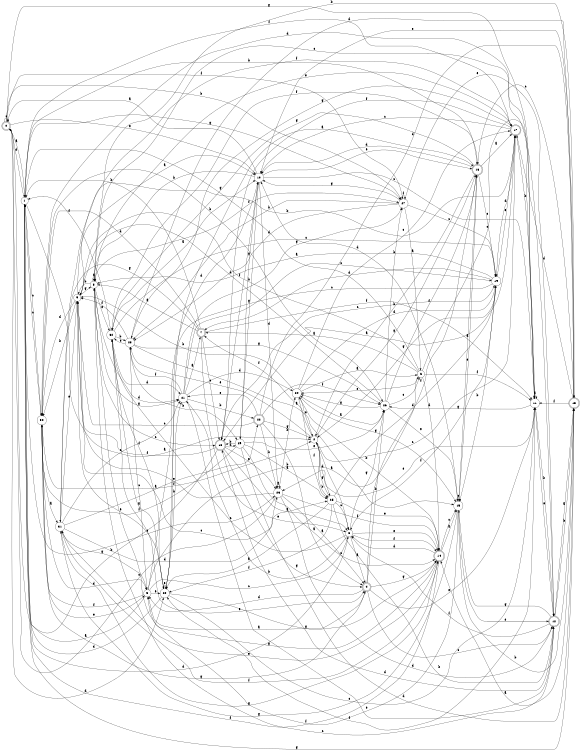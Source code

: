 digraph n27_1 {
__start0 [label="" shape="none"];

rankdir=LR;
size="8,5";

s0 [style="rounded,filled", color="black", fillcolor="white" shape="doublecircle", label="0"];
s1 [style="filled", color="black", fillcolor="white" shape="circle", label="1"];
s2 [style="filled", color="black", fillcolor="white" shape="circle", label="2"];
s3 [style="filled", color="black", fillcolor="white" shape="circle", label="3"];
s4 [style="rounded,filled", color="black", fillcolor="white" shape="doublecircle", label="4"];
s5 [style="filled", color="black", fillcolor="white" shape="circle", label="5"];
s6 [style="filled", color="black", fillcolor="white" shape="circle", label="6"];
s7 [style="rounded,filled", color="black", fillcolor="white" shape="doublecircle", label="7"];
s8 [style="filled", color="black", fillcolor="white" shape="circle", label="8"];
s9 [style="filled", color="black", fillcolor="white" shape="circle", label="9"];
s10 [style="filled", color="black", fillcolor="white" shape="circle", label="10"];
s11 [style="filled", color="black", fillcolor="white" shape="circle", label="11"];
s12 [style="rounded,filled", color="black", fillcolor="white" shape="doublecircle", label="12"];
s13 [style="rounded,filled", color="black", fillcolor="white" shape="doublecircle", label="13"];
s14 [style="rounded,filled", color="black", fillcolor="white" shape="doublecircle", label="14"];
s15 [style="filled", color="black", fillcolor="white" shape="circle", label="15"];
s16 [style="rounded,filled", color="black", fillcolor="white" shape="doublecircle", label="16"];
s17 [style="rounded,filled", color="black", fillcolor="white" shape="doublecircle", label="17"];
s18 [style="rounded,filled", color="black", fillcolor="white" shape="doublecircle", label="18"];
s19 [style="filled", color="black", fillcolor="white" shape="circle", label="19"];
s20 [style="filled", color="black", fillcolor="white" shape="circle", label="20"];
s21 [style="filled", color="black", fillcolor="white" shape="circle", label="21"];
s22 [style="rounded,filled", color="black", fillcolor="white" shape="doublecircle", label="22"];
s23 [style="filled", color="black", fillcolor="white" shape="circle", label="23"];
s24 [style="filled", color="black", fillcolor="white" shape="circle", label="24"];
s25 [style="filled", color="black", fillcolor="white" shape="circle", label="25"];
s26 [style="filled", color="black", fillcolor="white" shape="circle", label="26"];
s27 [style="filled", color="black", fillcolor="white" shape="circle", label="27"];
s28 [style="filled", color="black", fillcolor="white" shape="circle", label="28"];
s29 [style="filled", color="black", fillcolor="white" shape="circle", label="29"];
s30 [style="filled", color="black", fillcolor="white" shape="circle", label="30"];
s31 [style="filled", color="black", fillcolor="white" shape="circle", label="31"];
s32 [style="filled", color="black", fillcolor="white" shape="circle", label="32"];
s0 -> s1 [label="a"];
s0 -> s27 [label="b"];
s0 -> s0 [label="c"];
s0 -> s20 [label="d"];
s0 -> s10 [label="e"];
s0 -> s27 [label="f"];
s0 -> s11 [label="g"];
s1 -> s2 [label="a"];
s1 -> s16 [label="b"];
s1 -> s30 [label="c"];
s1 -> s0 [label="d"];
s1 -> s23 [label="e"];
s1 -> s17 [label="f"];
s1 -> s27 [label="g"];
s2 -> s3 [label="a"];
s2 -> s25 [label="b"];
s2 -> s17 [label="c"];
s2 -> s25 [label="d"];
s2 -> s28 [label="e"];
s2 -> s7 [label="f"];
s2 -> s16 [label="g"];
s3 -> s4 [label="a"];
s3 -> s21 [label="b"];
s3 -> s32 [label="c"];
s3 -> s1 [label="d"];
s3 -> s14 [label="e"];
s3 -> s14 [label="f"];
s3 -> s26 [label="g"];
s4 -> s5 [label="a"];
s4 -> s26 [label="b"];
s4 -> s12 [label="c"];
s4 -> s5 [label="d"];
s4 -> s11 [label="e"];
s4 -> s16 [label="f"];
s4 -> s14 [label="g"];
s5 -> s1 [label="a"];
s5 -> s6 [label="b"];
s5 -> s3 [label="c"];
s5 -> s10 [label="d"];
s5 -> s20 [label="e"];
s5 -> s30 [label="f"];
s5 -> s31 [label="g"];
s6 -> s7 [label="a"];
s6 -> s9 [label="b"];
s6 -> s12 [label="c"];
s6 -> s14 [label="d"];
s6 -> s24 [label="e"];
s6 -> s11 [label="f"];
s6 -> s1 [label="g"];
s7 -> s8 [label="a"];
s7 -> s1 [label="b"];
s7 -> s18 [label="c"];
s7 -> s30 [label="d"];
s7 -> s3 [label="e"];
s7 -> s11 [label="f"];
s7 -> s31 [label="g"];
s8 -> s8 [label="a"];
s8 -> s9 [label="b"];
s8 -> s18 [label="c"];
s8 -> s21 [label="d"];
s8 -> s32 [label="e"];
s8 -> s27 [label="f"];
s8 -> s21 [label="g"];
s9 -> s10 [label="a"];
s9 -> s30 [label="b"];
s9 -> s25 [label="c"];
s9 -> s30 [label="d"];
s9 -> s20 [label="e"];
s9 -> s17 [label="f"];
s9 -> s8 [label="g"];
s10 -> s0 [label="a"];
s10 -> s8 [label="b"];
s10 -> s11 [label="c"];
s10 -> s23 [label="d"];
s10 -> s16 [label="e"];
s10 -> s18 [label="f"];
s10 -> s29 [label="g"];
s11 -> s11 [label="a"];
s11 -> s12 [label="b"];
s11 -> s8 [label="c"];
s11 -> s30 [label="d"];
s11 -> s23 [label="e"];
s11 -> s20 [label="f"];
s11 -> s26 [label="g"];
s12 -> s13 [label="a"];
s12 -> s13 [label="b"];
s12 -> s8 [label="c"];
s12 -> s18 [label="d"];
s12 -> s11 [label="e"];
s12 -> s3 [label="f"];
s12 -> s15 [label="g"];
s13 -> s14 [label="a"];
s13 -> s8 [label="b"];
s13 -> s16 [label="c"];
s13 -> s17 [label="d"];
s13 -> s10 [label="e"];
s13 -> s11 [label="f"];
s13 -> s1 [label="g"];
s14 -> s15 [label="a"];
s14 -> s24 [label="b"];
s14 -> s15 [label="c"];
s14 -> s3 [label="d"];
s14 -> s31 [label="e"];
s14 -> s1 [label="f"];
s14 -> s8 [label="g"];
s15 -> s16 [label="a"];
s15 -> s13 [label="b"];
s15 -> s15 [label="c"];
s15 -> s10 [label="d"];
s15 -> s12 [label="e"];
s15 -> s5 [label="f"];
s15 -> s31 [label="g"];
s16 -> s17 [label="a"];
s16 -> s2 [label="b"];
s16 -> s19 [label="c"];
s16 -> s10 [label="d"];
s16 -> s15 [label="e"];
s16 -> s32 [label="f"];
s16 -> s32 [label="g"];
s17 -> s18 [label="a"];
s17 -> s11 [label="b"];
s17 -> s10 [label="c"];
s17 -> s19 [label="d"];
s17 -> s8 [label="e"];
s17 -> s18 [label="f"];
s17 -> s28 [label="g"];
s18 -> s3 [label="a"];
s18 -> s0 [label="b"];
s18 -> s19 [label="c"];
s18 -> s29 [label="d"];
s18 -> s23 [label="e"];
s18 -> s9 [label="f"];
s18 -> s4 [label="g"];
s19 -> s8 [label="a"];
s19 -> s15 [label="b"];
s19 -> s20 [label="c"];
s19 -> s7 [label="d"];
s19 -> s17 [label="e"];
s19 -> s3 [label="f"];
s19 -> s2 [label="g"];
s20 -> s16 [label="a"];
s20 -> s21 [label="b"];
s20 -> s11 [label="c"];
s20 -> s1 [label="d"];
s20 -> s20 [label="e"];
s20 -> s32 [label="f"];
s20 -> s14 [label="g"];
s21 -> s7 [label="a"];
s21 -> s22 [label="b"];
s21 -> s19 [label="c"];
s21 -> s24 [label="d"];
s21 -> s12 [label="e"];
s21 -> s28 [label="f"];
s21 -> s27 [label="g"];
s22 -> s4 [label="a"];
s22 -> s23 [label="b"];
s22 -> s9 [label="c"];
s22 -> s13 [label="d"];
s22 -> s21 [label="e"];
s22 -> s26 [label="f"];
s22 -> s2 [label="g"];
s23 -> s4 [label="a"];
s23 -> s24 [label="b"];
s23 -> s0 [label="c"];
s23 -> s12 [label="d"];
s23 -> s9 [label="e"];
s23 -> s14 [label="f"];
s23 -> s23 [label="g"];
s24 -> s6 [label="a"];
s24 -> s9 [label="b"];
s24 -> s17 [label="c"];
s24 -> s19 [label="d"];
s24 -> s2 [label="e"];
s24 -> s25 [label="f"];
s24 -> s15 [label="g"];
s25 -> s20 [label="a"];
s25 -> s12 [label="b"];
s25 -> s3 [label="c"];
s25 -> s19 [label="d"];
s25 -> s14 [label="e"];
s25 -> s20 [label="f"];
s25 -> s2 [label="g"];
s26 -> s24 [label="a"];
s26 -> s27 [label="b"];
s26 -> s6 [label="c"];
s26 -> s9 [label="d"];
s26 -> s15 [label="e"];
s26 -> s16 [label="f"];
s26 -> s24 [label="g"];
s27 -> s6 [label="a"];
s27 -> s28 [label="b"];
s27 -> s19 [label="c"];
s27 -> s28 [label="d"];
s27 -> s12 [label="e"];
s27 -> s27 [label="f"];
s27 -> s10 [label="g"];
s28 -> s15 [label="a"];
s28 -> s29 [label="b"];
s28 -> s5 [label="c"];
s28 -> s13 [label="d"];
s28 -> s32 [label="e"];
s28 -> s9 [label="f"];
s28 -> s26 [label="g"];
s29 -> s25 [label="a"];
s29 -> s18 [label="b"];
s29 -> s14 [label="c"];
s29 -> s13 [label="d"];
s29 -> s26 [label="e"];
s29 -> s30 [label="f"];
s29 -> s10 [label="g"];
s30 -> s31 [label="a"];
s30 -> s26 [label="b"];
s30 -> s1 [label="c"];
s30 -> s5 [label="d"];
s30 -> s5 [label="e"];
s30 -> s2 [label="f"];
s30 -> s4 [label="g"];
s31 -> s22 [label="a"];
s31 -> s17 [label="b"];
s31 -> s21 [label="c"];
s31 -> s23 [label="d"];
s31 -> s9 [label="e"];
s31 -> s14 [label="f"];
s31 -> s14 [label="g"];
s32 -> s10 [label="a"];
s32 -> s28 [label="b"];
s32 -> s19 [label="c"];
s32 -> s21 [label="d"];
s32 -> s4 [label="e"];
s32 -> s1 [label="f"];
s32 -> s20 [label="g"];

}